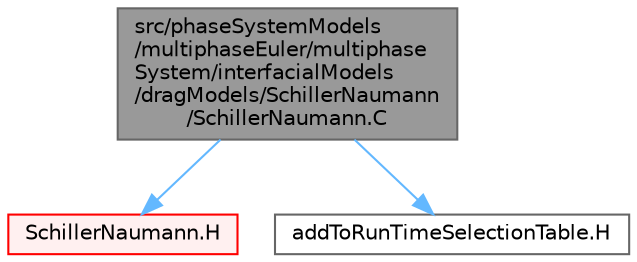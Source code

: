 digraph "src/phaseSystemModels/multiphaseEuler/multiphaseSystem/interfacialModels/dragModels/SchillerNaumann/SchillerNaumann.C"
{
 // LATEX_PDF_SIZE
  bgcolor="transparent";
  edge [fontname=Helvetica,fontsize=10,labelfontname=Helvetica,labelfontsize=10];
  node [fontname=Helvetica,fontsize=10,shape=box,height=0.2,width=0.4];
  Node1 [id="Node000001",label="src/phaseSystemModels\l/multiphaseEuler/multiphase\lSystem/interfacialModels\l/dragModels/SchillerNaumann\l/SchillerNaumann.C",height=0.2,width=0.4,color="gray40", fillcolor="grey60", style="filled", fontcolor="black",tooltip=" "];
  Node1 -> Node2 [id="edge1_Node000001_Node000002",color="steelblue1",style="solid",tooltip=" "];
  Node2 [id="Node000002",label="SchillerNaumann.H",height=0.2,width=0.4,color="red", fillcolor="#FFF0F0", style="filled",URL="$multiphaseEuler_2multiphaseSystem_2interfacialModels_2dragModels_2SchillerNaumann_2SchillerNaumann_8H.html",tooltip=" "];
  Node1 -> Node4 [id="edge2_Node000001_Node000004",color="steelblue1",style="solid",tooltip=" "];
  Node4 [id="Node000004",label="addToRunTimeSelectionTable.H",height=0.2,width=0.4,color="grey40", fillcolor="white", style="filled",URL="$addToRunTimeSelectionTable_8H.html",tooltip="Macros for easy insertion into run-time selection tables."];
}
